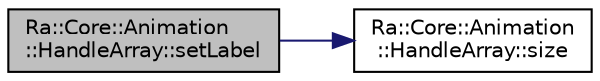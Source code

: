 digraph "Ra::Core::Animation::HandleArray::setLabel"
{
 // INTERACTIVE_SVG=YES
 // LATEX_PDF_SIZE
  edge [fontname="Helvetica",fontsize="10",labelfontname="Helvetica",labelfontsize="10"];
  node [fontname="Helvetica",fontsize="10",shape=record];
  rankdir="LR";
  Node1 [label="Ra::Core::Animation\l::HandleArray::setLabel",height=0.2,width=0.4,color="black", fillcolor="grey75", style="filled", fontcolor="black",tooltip=" "];
  Node1 -> Node2 [color="midnightblue",fontsize="10",style="solid",fontname="Helvetica"];
  Node2 [label="Ra::Core::Animation\l::HandleArray::size",height=0.2,width=0.4,color="black", fillcolor="white", style="filled",URL="$classRa_1_1Core_1_1Animation_1_1HandleArray.html#a669862596d63a98a032123f739fc989a",tooltip=" "];
}

